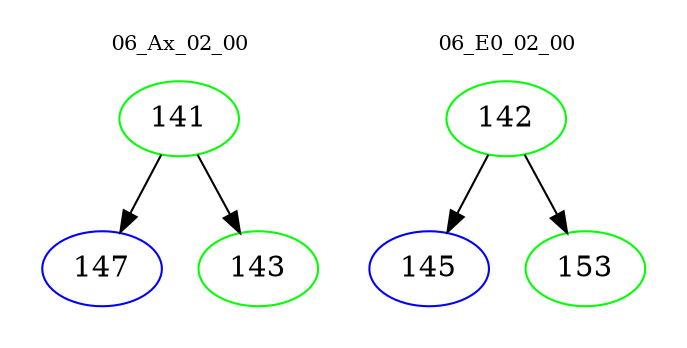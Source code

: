 digraph{
subgraph cluster_0 {
color = white
label = "06_Ax_02_00";
fontsize=10;
T0_141 [label="141", color="green"]
T0_141 -> T0_147 [color="black"]
T0_147 [label="147", color="blue"]
T0_141 -> T0_143 [color="black"]
T0_143 [label="143", color="green"]
}
subgraph cluster_1 {
color = white
label = "06_E0_02_00";
fontsize=10;
T1_142 [label="142", color="green"]
T1_142 -> T1_145 [color="black"]
T1_145 [label="145", color="blue"]
T1_142 -> T1_153 [color="black"]
T1_153 [label="153", color="green"]
}
}
